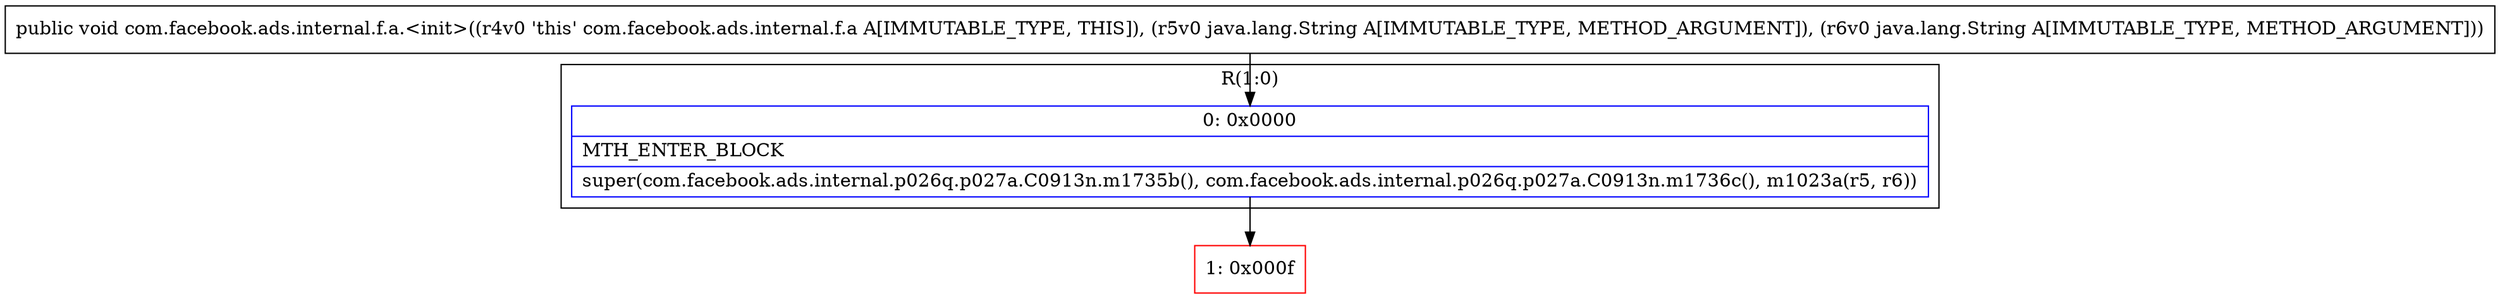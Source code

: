 digraph "CFG forcom.facebook.ads.internal.f.a.\<init\>(Ljava\/lang\/String;Ljava\/lang\/String;)V" {
subgraph cluster_Region_335213996 {
label = "R(1:0)";
node [shape=record,color=blue];
Node_0 [shape=record,label="{0\:\ 0x0000|MTH_ENTER_BLOCK\l|super(com.facebook.ads.internal.p026q.p027a.C0913n.m1735b(), com.facebook.ads.internal.p026q.p027a.C0913n.m1736c(), m1023a(r5, r6))\l}"];
}
Node_1 [shape=record,color=red,label="{1\:\ 0x000f}"];
MethodNode[shape=record,label="{public void com.facebook.ads.internal.f.a.\<init\>((r4v0 'this' com.facebook.ads.internal.f.a A[IMMUTABLE_TYPE, THIS]), (r5v0 java.lang.String A[IMMUTABLE_TYPE, METHOD_ARGUMENT]), (r6v0 java.lang.String A[IMMUTABLE_TYPE, METHOD_ARGUMENT])) }"];
MethodNode -> Node_0;
Node_0 -> Node_1;
}

